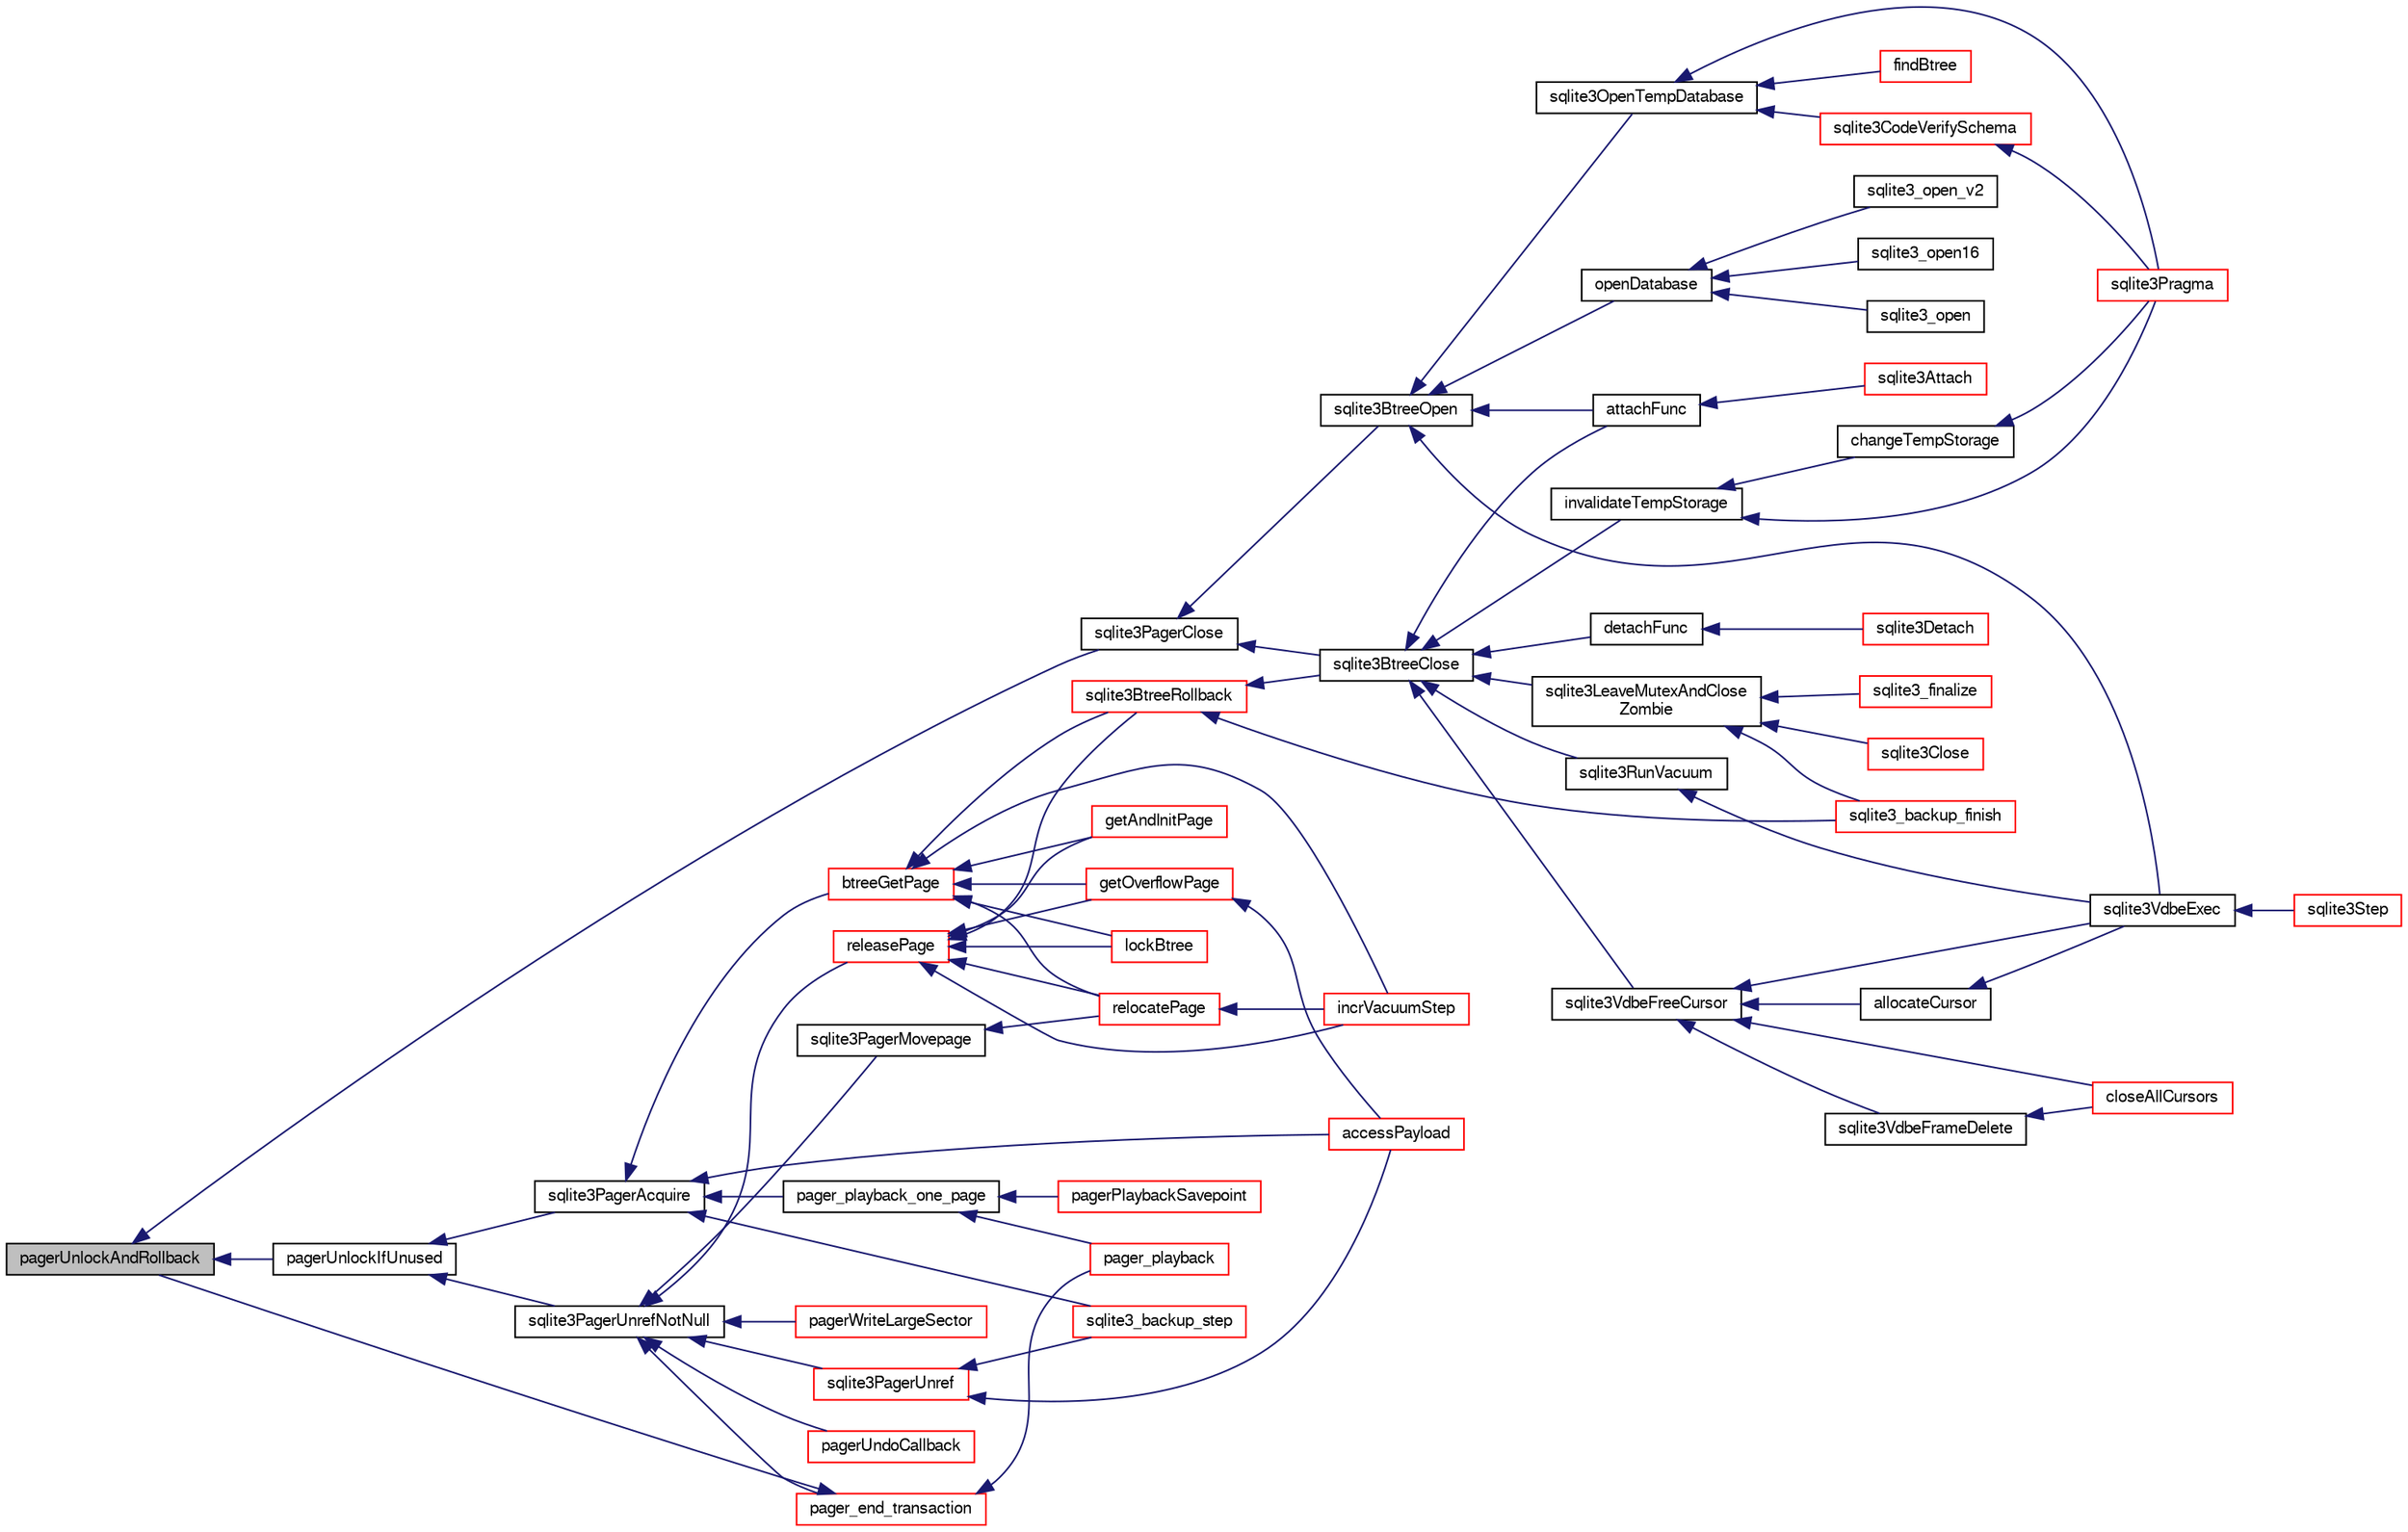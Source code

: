 digraph "pagerUnlockAndRollback"
{
  edge [fontname="FreeSans",fontsize="10",labelfontname="FreeSans",labelfontsize="10"];
  node [fontname="FreeSans",fontsize="10",shape=record];
  rankdir="LR";
  Node207482 [label="pagerUnlockAndRollback",height=0.2,width=0.4,color="black", fillcolor="grey75", style="filled", fontcolor="black"];
  Node207482 -> Node207483 [dir="back",color="midnightblue",fontsize="10",style="solid",fontname="FreeSans"];
  Node207483 [label="sqlite3PagerClose",height=0.2,width=0.4,color="black", fillcolor="white", style="filled",URL="$sqlite3_8c.html#af94b1f96b60689fd09422cce2c85f53f"];
  Node207483 -> Node207484 [dir="back",color="midnightblue",fontsize="10",style="solid",fontname="FreeSans"];
  Node207484 [label="sqlite3BtreeOpen",height=0.2,width=0.4,color="black", fillcolor="white", style="filled",URL="$sqlite3_8c.html#a13dcb44dc34af6ce9d38de9c5aa975f9"];
  Node207484 -> Node207485 [dir="back",color="midnightblue",fontsize="10",style="solid",fontname="FreeSans"];
  Node207485 [label="sqlite3VdbeExec",height=0.2,width=0.4,color="black", fillcolor="white", style="filled",URL="$sqlite3_8c.html#a8ce40a614bdc56719c4d642b1e4dfb21"];
  Node207485 -> Node207486 [dir="back",color="midnightblue",fontsize="10",style="solid",fontname="FreeSans"];
  Node207486 [label="sqlite3Step",height=0.2,width=0.4,color="red", fillcolor="white", style="filled",URL="$sqlite3_8c.html#a3f2872e873e2758a4beedad1d5113554"];
  Node207484 -> Node207513 [dir="back",color="midnightblue",fontsize="10",style="solid",fontname="FreeSans"];
  Node207513 [label="attachFunc",height=0.2,width=0.4,color="black", fillcolor="white", style="filled",URL="$sqlite3_8c.html#a69cb751a7da501b9a0aa37e0d7c3eaf7"];
  Node207513 -> Node207514 [dir="back",color="midnightblue",fontsize="10",style="solid",fontname="FreeSans"];
  Node207514 [label="sqlite3Attach",height=0.2,width=0.4,color="red", fillcolor="white", style="filled",URL="$sqlite3_8c.html#ae0907fe0b43cc1b4c7e6a16213e8546f"];
  Node207484 -> Node207746 [dir="back",color="midnightblue",fontsize="10",style="solid",fontname="FreeSans"];
  Node207746 [label="sqlite3OpenTempDatabase",height=0.2,width=0.4,color="black", fillcolor="white", style="filled",URL="$sqlite3_8c.html#aaf3088380b731428b72d3b5777f93755"];
  Node207746 -> Node207690 [dir="back",color="midnightblue",fontsize="10",style="solid",fontname="FreeSans"];
  Node207690 [label="findBtree",height=0.2,width=0.4,color="red", fillcolor="white", style="filled",URL="$sqlite3_8c.html#ab4ee5743b77efd7f8832bf0b9315f973"];
  Node207746 -> Node207747 [dir="back",color="midnightblue",fontsize="10",style="solid",fontname="FreeSans"];
  Node207747 [label="sqlite3CodeVerifySchema",height=0.2,width=0.4,color="red", fillcolor="white", style="filled",URL="$sqlite3_8c.html#ad9d8708d96f8416ec59ebf41c57000f9"];
  Node207747 -> Node207563 [dir="back",color="midnightblue",fontsize="10",style="solid",fontname="FreeSans"];
  Node207563 [label="sqlite3Pragma",height=0.2,width=0.4,color="red", fillcolor="white", style="filled",URL="$sqlite3_8c.html#a111391370f58f8e6a6eca51fd34d62ed"];
  Node207746 -> Node207563 [dir="back",color="midnightblue",fontsize="10",style="solid",fontname="FreeSans"];
  Node207484 -> Node207720 [dir="back",color="midnightblue",fontsize="10",style="solid",fontname="FreeSans"];
  Node207720 [label="openDatabase",height=0.2,width=0.4,color="black", fillcolor="white", style="filled",URL="$sqlite3_8c.html#a6a9c3bc3a64234e863413f41db473758"];
  Node207720 -> Node207721 [dir="back",color="midnightblue",fontsize="10",style="solid",fontname="FreeSans"];
  Node207721 [label="sqlite3_open",height=0.2,width=0.4,color="black", fillcolor="white", style="filled",URL="$sqlite3_8h.html#a97ba966ed1acc38409786258268f5f71"];
  Node207720 -> Node207722 [dir="back",color="midnightblue",fontsize="10",style="solid",fontname="FreeSans"];
  Node207722 [label="sqlite3_open_v2",height=0.2,width=0.4,color="black", fillcolor="white", style="filled",URL="$sqlite3_8h.html#a140fe275b6975dc867cea50a65a217c4"];
  Node207720 -> Node207723 [dir="back",color="midnightblue",fontsize="10",style="solid",fontname="FreeSans"];
  Node207723 [label="sqlite3_open16",height=0.2,width=0.4,color="black", fillcolor="white", style="filled",URL="$sqlite3_8h.html#adbc401bb96713f32e553db32f6f3ca33"];
  Node207483 -> Node207751 [dir="back",color="midnightblue",fontsize="10",style="solid",fontname="FreeSans"];
  Node207751 [label="sqlite3BtreeClose",height=0.2,width=0.4,color="black", fillcolor="white", style="filled",URL="$sqlite3_8c.html#a729b65009b66a99200496b09c124df01"];
  Node207751 -> Node207752 [dir="back",color="midnightblue",fontsize="10",style="solid",fontname="FreeSans"];
  Node207752 [label="sqlite3VdbeFreeCursor",height=0.2,width=0.4,color="black", fillcolor="white", style="filled",URL="$sqlite3_8c.html#a0f9084083e1d0639708934630f33d6ef"];
  Node207752 -> Node207753 [dir="back",color="midnightblue",fontsize="10",style="solid",fontname="FreeSans"];
  Node207753 [label="sqlite3VdbeFrameDelete",height=0.2,width=0.4,color="black", fillcolor="white", style="filled",URL="$sqlite3_8c.html#adb3773fdfb1685857e28891f76365900"];
  Node207753 -> Node207754 [dir="back",color="midnightblue",fontsize="10",style="solid",fontname="FreeSans"];
  Node207754 [label="closeAllCursors",height=0.2,width=0.4,color="red", fillcolor="white", style="filled",URL="$sqlite3_8c.html#af1ac189735864dd6989a8c5af4557547"];
  Node207752 -> Node207754 [dir="back",color="midnightblue",fontsize="10",style="solid",fontname="FreeSans"];
  Node207752 -> Node207755 [dir="back",color="midnightblue",fontsize="10",style="solid",fontname="FreeSans"];
  Node207755 [label="allocateCursor",height=0.2,width=0.4,color="black", fillcolor="white", style="filled",URL="$sqlite3_8c.html#a5083c054ea81802294e539b00a57aad4"];
  Node207755 -> Node207485 [dir="back",color="midnightblue",fontsize="10",style="solid",fontname="FreeSans"];
  Node207752 -> Node207485 [dir="back",color="midnightblue",fontsize="10",style="solid",fontname="FreeSans"];
  Node207751 -> Node207513 [dir="back",color="midnightblue",fontsize="10",style="solid",fontname="FreeSans"];
  Node207751 -> Node207700 [dir="back",color="midnightblue",fontsize="10",style="solid",fontname="FreeSans"];
  Node207700 [label="detachFunc",height=0.2,width=0.4,color="black", fillcolor="white", style="filled",URL="$sqlite3_8c.html#a2b3dd04cb87abd088926ab0082a60b77"];
  Node207700 -> Node207557 [dir="back",color="midnightblue",fontsize="10",style="solid",fontname="FreeSans"];
  Node207557 [label="sqlite3Detach",height=0.2,width=0.4,color="red", fillcolor="white", style="filled",URL="$sqlite3_8c.html#ab1a5a0b01c7560aef5e0b8603a68747d"];
  Node207751 -> Node207701 [dir="back",color="midnightblue",fontsize="10",style="solid",fontname="FreeSans"];
  Node207701 [label="invalidateTempStorage",height=0.2,width=0.4,color="black", fillcolor="white", style="filled",URL="$sqlite3_8c.html#a759777a1eb3c3e96a5af94932b39e69a"];
  Node207701 -> Node207702 [dir="back",color="midnightblue",fontsize="10",style="solid",fontname="FreeSans"];
  Node207702 [label="changeTempStorage",height=0.2,width=0.4,color="black", fillcolor="white", style="filled",URL="$sqlite3_8c.html#abd43abe0a0959a45c786b9865ed52904"];
  Node207702 -> Node207563 [dir="back",color="midnightblue",fontsize="10",style="solid",fontname="FreeSans"];
  Node207701 -> Node207563 [dir="back",color="midnightblue",fontsize="10",style="solid",fontname="FreeSans"];
  Node207751 -> Node207671 [dir="back",color="midnightblue",fontsize="10",style="solid",fontname="FreeSans"];
  Node207671 [label="sqlite3RunVacuum",height=0.2,width=0.4,color="black", fillcolor="white", style="filled",URL="$sqlite3_8c.html#a5e83ddc7b3e7e8e79ad5d1fc92de1d2f"];
  Node207671 -> Node207485 [dir="back",color="midnightblue",fontsize="10",style="solid",fontname="FreeSans"];
  Node207751 -> Node207714 [dir="back",color="midnightblue",fontsize="10",style="solid",fontname="FreeSans"];
  Node207714 [label="sqlite3LeaveMutexAndClose\lZombie",height=0.2,width=0.4,color="black", fillcolor="white", style="filled",URL="$sqlite3_8c.html#afe3a37c29dcb0fe9fc15fe07a3976f59"];
  Node207714 -> Node207715 [dir="back",color="midnightblue",fontsize="10",style="solid",fontname="FreeSans"];
  Node207715 [label="sqlite3_backup_finish",height=0.2,width=0.4,color="red", fillcolor="white", style="filled",URL="$sqlite3_8h.html#a176857dd58d99be53b6d7305533e0048"];
  Node207714 -> Node207707 [dir="back",color="midnightblue",fontsize="10",style="solid",fontname="FreeSans"];
  Node207707 [label="sqlite3_finalize",height=0.2,width=0.4,color="red", fillcolor="white", style="filled",URL="$sqlite3_8h.html#a801195c0f771d40bb4be1e40f3b88945"];
  Node207714 -> Node207716 [dir="back",color="midnightblue",fontsize="10",style="solid",fontname="FreeSans"];
  Node207716 [label="sqlite3Close",height=0.2,width=0.4,color="red", fillcolor="white", style="filled",URL="$sqlite3_8c.html#aa9f2e73837bba8d721dbde0964ffce11"];
  Node207482 -> Node207756 [dir="back",color="midnightblue",fontsize="10",style="solid",fontname="FreeSans"];
  Node207756 [label="pagerUnlockIfUnused",height=0.2,width=0.4,color="black", fillcolor="white", style="filled",URL="$sqlite3_8c.html#abf547f4276efb6f10262f7fde1e4d065"];
  Node207756 -> Node207757 [dir="back",color="midnightblue",fontsize="10",style="solid",fontname="FreeSans"];
  Node207757 [label="sqlite3PagerAcquire",height=0.2,width=0.4,color="black", fillcolor="white", style="filled",URL="$sqlite3_8c.html#a22a53daafd2bd778cda390312651f994"];
  Node207757 -> Node207758 [dir="back",color="midnightblue",fontsize="10",style="solid",fontname="FreeSans"];
  Node207758 [label="pager_playback_one_page",height=0.2,width=0.4,color="black", fillcolor="white", style="filled",URL="$sqlite3_8c.html#adfca1dee9939482792fe2b4ed982d00e"];
  Node207758 -> Node207759 [dir="back",color="midnightblue",fontsize="10",style="solid",fontname="FreeSans"];
  Node207759 [label="pager_playback",height=0.2,width=0.4,color="red", fillcolor="white", style="filled",URL="$sqlite3_8c.html#a9d9a750a9fc76eb4b668c8a16b164a65"];
  Node207758 -> Node207771 [dir="back",color="midnightblue",fontsize="10",style="solid",fontname="FreeSans"];
  Node207771 [label="pagerPlaybackSavepoint",height=0.2,width=0.4,color="red", fillcolor="white", style="filled",URL="$sqlite3_8c.html#aedf76c3b6661c4244cc3e2c5464fd12e"];
  Node207757 -> Node207775 [dir="back",color="midnightblue",fontsize="10",style="solid",fontname="FreeSans"];
  Node207775 [label="btreeGetPage",height=0.2,width=0.4,color="red", fillcolor="white", style="filled",URL="$sqlite3_8c.html#ac59679e30ceb0190614fbd19a7feb6de"];
  Node207775 -> Node207776 [dir="back",color="midnightblue",fontsize="10",style="solid",fontname="FreeSans"];
  Node207776 [label="getAndInitPage",height=0.2,width=0.4,color="red", fillcolor="white", style="filled",URL="$sqlite3_8c.html#ae85122d12808231a8d58459440a405ab"];
  Node207775 -> Node207762 [dir="back",color="midnightblue",fontsize="10",style="solid",fontname="FreeSans"];
  Node207762 [label="lockBtree",height=0.2,width=0.4,color="red", fillcolor="white", style="filled",URL="$sqlite3_8c.html#a5b808194d3178be15705a420265cee9d"];
  Node207775 -> Node207805 [dir="back",color="midnightblue",fontsize="10",style="solid",fontname="FreeSans"];
  Node207805 [label="relocatePage",height=0.2,width=0.4,color="red", fillcolor="white", style="filled",URL="$sqlite3_8c.html#af8fb5934ff87b02845c89350c57fd2bc"];
  Node207805 -> Node207806 [dir="back",color="midnightblue",fontsize="10",style="solid",fontname="FreeSans"];
  Node207806 [label="incrVacuumStep",height=0.2,width=0.4,color="red", fillcolor="white", style="filled",URL="$sqlite3_8c.html#a68a85130a567f1700dc0907ec9227892"];
  Node207775 -> Node207806 [dir="back",color="midnightblue",fontsize="10",style="solid",fontname="FreeSans"];
  Node207775 -> Node207770 [dir="back",color="midnightblue",fontsize="10",style="solid",fontname="FreeSans"];
  Node207770 [label="sqlite3BtreeRollback",height=0.2,width=0.4,color="red", fillcolor="white", style="filled",URL="$sqlite3_8c.html#a317473acdafdd688385c8954f09de186"];
  Node207770 -> Node207751 [dir="back",color="midnightblue",fontsize="10",style="solid",fontname="FreeSans"];
  Node207770 -> Node207715 [dir="back",color="midnightblue",fontsize="10",style="solid",fontname="FreeSans"];
  Node207775 -> Node207810 [dir="back",color="midnightblue",fontsize="10",style="solid",fontname="FreeSans"];
  Node207810 [label="getOverflowPage",height=0.2,width=0.4,color="red", fillcolor="white", style="filled",URL="$sqlite3_8c.html#af907f898e049d621e2c9dc1ed1d63cf4"];
  Node207810 -> Node207811 [dir="back",color="midnightblue",fontsize="10",style="solid",fontname="FreeSans"];
  Node207811 [label="accessPayload",height=0.2,width=0.4,color="red", fillcolor="white", style="filled",URL="$sqlite3_8c.html#acf70e6d3cb6afd54d677b3dffb6959d2"];
  Node207757 -> Node207811 [dir="back",color="midnightblue",fontsize="10",style="solid",fontname="FreeSans"];
  Node207757 -> Node207698 [dir="back",color="midnightblue",fontsize="10",style="solid",fontname="FreeSans"];
  Node207698 [label="sqlite3_backup_step",height=0.2,width=0.4,color="red", fillcolor="white", style="filled",URL="$sqlite3_8h.html#a1699b75e98d082eebc465a9e64c35269"];
  Node207756 -> Node207830 [dir="back",color="midnightblue",fontsize="10",style="solid",fontname="FreeSans"];
  Node207830 [label="sqlite3PagerUnrefNotNull",height=0.2,width=0.4,color="black", fillcolor="white", style="filled",URL="$sqlite3_8c.html#a4b314f96f09f5c68c94672e420e31ab9"];
  Node207830 -> Node207831 [dir="back",color="midnightblue",fontsize="10",style="solid",fontname="FreeSans"];
  Node207831 [label="pager_end_transaction",height=0.2,width=0.4,color="red", fillcolor="white", style="filled",URL="$sqlite3_8c.html#a0814e2cfab386b1e3ba74528870339fe"];
  Node207831 -> Node207482 [dir="back",color="midnightblue",fontsize="10",style="solid",fontname="FreeSans"];
  Node207831 -> Node207759 [dir="back",color="midnightblue",fontsize="10",style="solid",fontname="FreeSans"];
  Node207830 -> Node207834 [dir="back",color="midnightblue",fontsize="10",style="solid",fontname="FreeSans"];
  Node207834 [label="pagerUndoCallback",height=0.2,width=0.4,color="red", fillcolor="white", style="filled",URL="$sqlite3_8c.html#aca578b7eaed97dbbc2219eb67e1de24f"];
  Node207830 -> Node207836 [dir="back",color="midnightblue",fontsize="10",style="solid",fontname="FreeSans"];
  Node207836 [label="sqlite3PagerUnref",height=0.2,width=0.4,color="red", fillcolor="white", style="filled",URL="$sqlite3_8c.html#aa9d040b7f24a8a5d99bf96863b52cd15"];
  Node207836 -> Node207811 [dir="back",color="midnightblue",fontsize="10",style="solid",fontname="FreeSans"];
  Node207836 -> Node207698 [dir="back",color="midnightblue",fontsize="10",style="solid",fontname="FreeSans"];
  Node207830 -> Node207853 [dir="back",color="midnightblue",fontsize="10",style="solid",fontname="FreeSans"];
  Node207853 [label="pagerWriteLargeSector",height=0.2,width=0.4,color="red", fillcolor="white", style="filled",URL="$sqlite3_8c.html#a06334f0cc1c2dc95ffe29c2359928b92"];
  Node207830 -> Node207855 [dir="back",color="midnightblue",fontsize="10",style="solid",fontname="FreeSans"];
  Node207855 [label="sqlite3PagerMovepage",height=0.2,width=0.4,color="black", fillcolor="white", style="filled",URL="$sqlite3_8c.html#a8cdedc7a185709301f12c4d7b305aa1e"];
  Node207855 -> Node207805 [dir="back",color="midnightblue",fontsize="10",style="solid",fontname="FreeSans"];
  Node207830 -> Node207860 [dir="back",color="midnightblue",fontsize="10",style="solid",fontname="FreeSans"];
  Node207860 [label="releasePage",height=0.2,width=0.4,color="red", fillcolor="white", style="filled",URL="$sqlite3_8c.html#a92c6fb14f9bcf117440c35116c26d6c4"];
  Node207860 -> Node207776 [dir="back",color="midnightblue",fontsize="10",style="solid",fontname="FreeSans"];
  Node207860 -> Node207762 [dir="back",color="midnightblue",fontsize="10",style="solid",fontname="FreeSans"];
  Node207860 -> Node207805 [dir="back",color="midnightblue",fontsize="10",style="solid",fontname="FreeSans"];
  Node207860 -> Node207806 [dir="back",color="midnightblue",fontsize="10",style="solid",fontname="FreeSans"];
  Node207860 -> Node207770 [dir="back",color="midnightblue",fontsize="10",style="solid",fontname="FreeSans"];
  Node207860 -> Node207810 [dir="back",color="midnightblue",fontsize="10",style="solid",fontname="FreeSans"];
}
